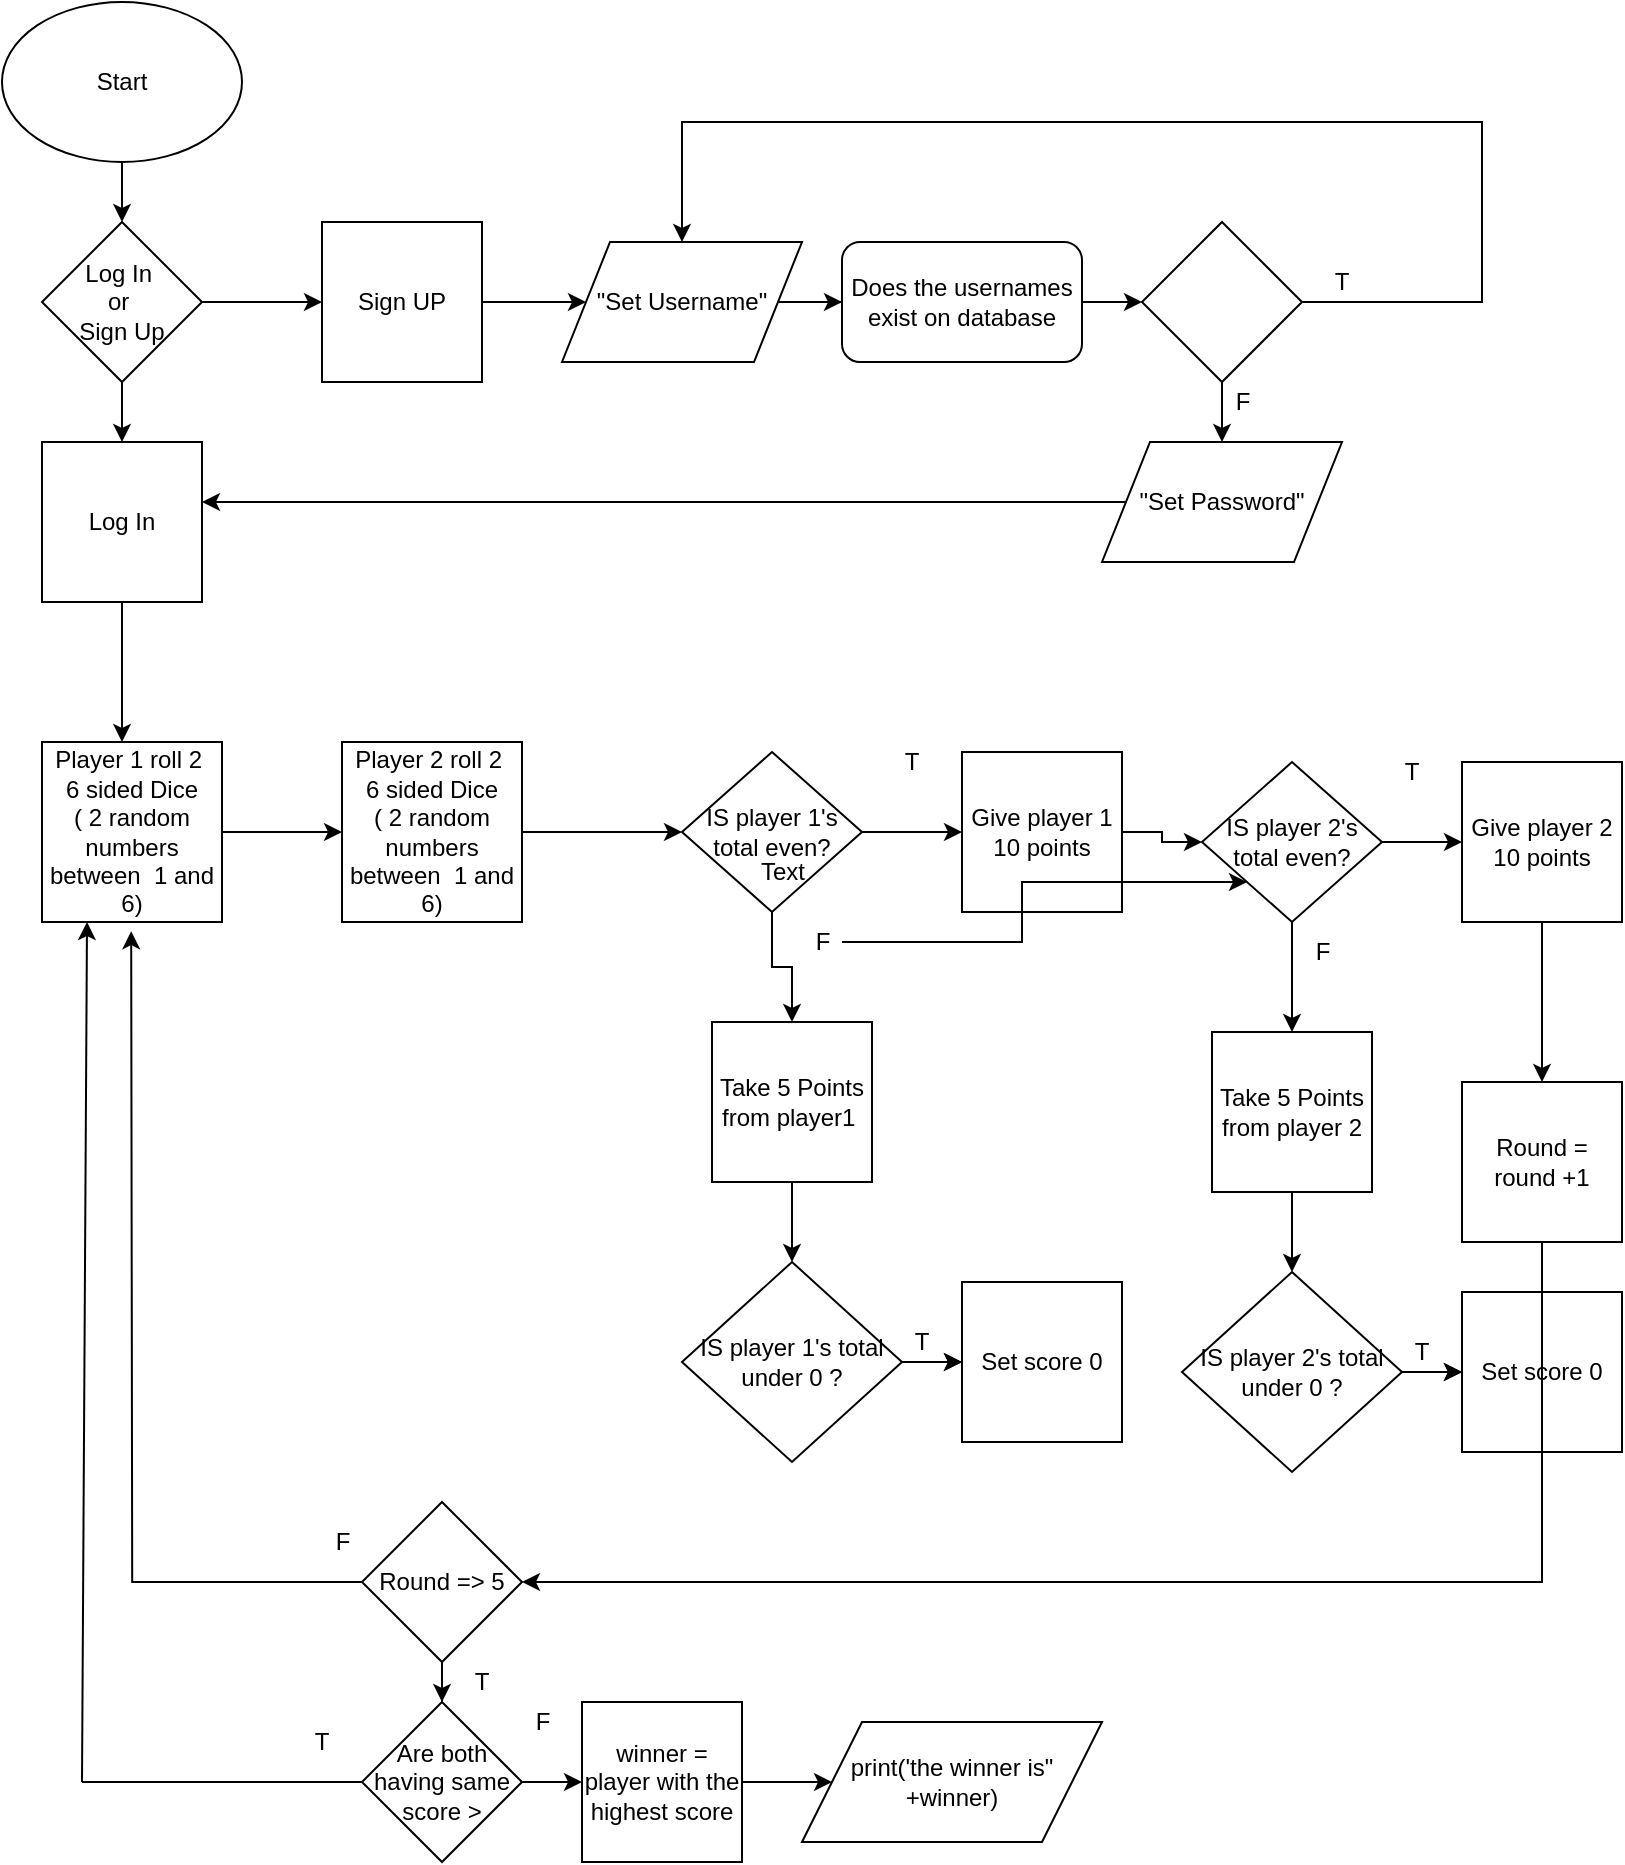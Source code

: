 <mxfile version="12.5.5" type="github">
  <diagram id="C5RBs43oDa-KdzZeNtuy" name="Page-1">
    <mxGraphModel dx="1102" dy="614" grid="1" gridSize="10" guides="1" tooltips="1" connect="1" arrows="1" fold="1" page="1" pageScale="1" pageWidth="827" pageHeight="1169" math="0" shadow="0">
      <root>
        <mxCell id="WIyWlLk6GJQsqaUBKTNV-0"/>
        <mxCell id="WIyWlLk6GJQsqaUBKTNV-1" parent="WIyWlLk6GJQsqaUBKTNV-0"/>
        <mxCell id="Qnue6MiDW5Upj04BYutE-4" value="" style="edgeStyle=orthogonalEdgeStyle;rounded=0;orthogonalLoop=1;jettySize=auto;html=1;" parent="WIyWlLk6GJQsqaUBKTNV-1" source="Qnue6MiDW5Upj04BYutE-1" target="Qnue6MiDW5Upj04BYutE-2" edge="1">
          <mxGeometry relative="1" as="geometry"/>
        </mxCell>
        <mxCell id="Qnue6MiDW5Upj04BYutE-1" value="Start" style="ellipse;whiteSpace=wrap;html=1;" parent="WIyWlLk6GJQsqaUBKTNV-1" vertex="1">
          <mxGeometry x="10" y="10" width="120" height="80" as="geometry"/>
        </mxCell>
        <mxCell id="Qnue6MiDW5Upj04BYutE-6" value="" style="edgeStyle=orthogonalEdgeStyle;rounded=0;orthogonalLoop=1;jettySize=auto;html=1;" parent="WIyWlLk6GJQsqaUBKTNV-1" source="Qnue6MiDW5Upj04BYutE-2" target="Qnue6MiDW5Upj04BYutE-5" edge="1">
          <mxGeometry relative="1" as="geometry"/>
        </mxCell>
        <mxCell id="Qnue6MiDW5Upj04BYutE-8" value="" style="edgeStyle=orthogonalEdgeStyle;rounded=0;orthogonalLoop=1;jettySize=auto;html=1;" parent="WIyWlLk6GJQsqaUBKTNV-1" source="Qnue6MiDW5Upj04BYutE-2" target="Qnue6MiDW5Upj04BYutE-7" edge="1">
          <mxGeometry relative="1" as="geometry"/>
        </mxCell>
        <mxCell id="Qnue6MiDW5Upj04BYutE-2" value="Log In&amp;nbsp;&lt;br&gt;or&amp;nbsp;&lt;br&gt;Sign Up" style="rhombus;whiteSpace=wrap;html=1;" parent="WIyWlLk6GJQsqaUBKTNV-1" vertex="1">
          <mxGeometry x="30" y="120" width="80" height="80" as="geometry"/>
        </mxCell>
        <mxCell id="EfqY29eq7TwNeIXBNxIb-1" value="" style="edgeStyle=orthogonalEdgeStyle;rounded=0;orthogonalLoop=1;jettySize=auto;html=1;" parent="WIyWlLk6GJQsqaUBKTNV-1" source="Qnue6MiDW5Upj04BYutE-5" target="EfqY29eq7TwNeIXBNxIb-0" edge="1">
          <mxGeometry relative="1" as="geometry"/>
        </mxCell>
        <mxCell id="Qnue6MiDW5Upj04BYutE-5" value="Sign UP" style="whiteSpace=wrap;html=1;aspect=fixed;" parent="WIyWlLk6GJQsqaUBKTNV-1" vertex="1">
          <mxGeometry x="170" y="120" width="80" height="80" as="geometry"/>
        </mxCell>
        <mxCell id="EfqY29eq7TwNeIXBNxIb-19" value="" style="edgeStyle=orthogonalEdgeStyle;rounded=0;orthogonalLoop=1;jettySize=auto;html=1;" parent="WIyWlLk6GJQsqaUBKTNV-1" source="Qnue6MiDW5Upj04BYutE-7" target="EfqY29eq7TwNeIXBNxIb-18" edge="1">
          <mxGeometry relative="1" as="geometry">
            <Array as="points">
              <mxPoint x="70" y="360"/>
              <mxPoint x="70" y="360"/>
            </Array>
          </mxGeometry>
        </mxCell>
        <mxCell id="Qnue6MiDW5Upj04BYutE-7" value="Log In" style="whiteSpace=wrap;html=1;aspect=fixed;" parent="WIyWlLk6GJQsqaUBKTNV-1" vertex="1">
          <mxGeometry x="30" y="230" width="80" height="80" as="geometry"/>
        </mxCell>
        <mxCell id="EfqY29eq7TwNeIXBNxIb-6" value="" style="edgeStyle=orthogonalEdgeStyle;rounded=0;orthogonalLoop=1;jettySize=auto;html=1;" parent="WIyWlLk6GJQsqaUBKTNV-1" source="EfqY29eq7TwNeIXBNxIb-0" target="EfqY29eq7TwNeIXBNxIb-5" edge="1">
          <mxGeometry relative="1" as="geometry"/>
        </mxCell>
        <mxCell id="EfqY29eq7TwNeIXBNxIb-0" value="&quot;Set Username&quot;" style="shape=parallelogram;perimeter=parallelogramPerimeter;whiteSpace=wrap;html=1;" parent="WIyWlLk6GJQsqaUBKTNV-1" vertex="1">
          <mxGeometry x="290" y="130" width="120" height="60" as="geometry"/>
        </mxCell>
        <mxCell id="EfqY29eq7TwNeIXBNxIb-9" value="" style="edgeStyle=orthogonalEdgeStyle;rounded=0;orthogonalLoop=1;jettySize=auto;html=1;" parent="WIyWlLk6GJQsqaUBKTNV-1" source="EfqY29eq7TwNeIXBNxIb-5" target="EfqY29eq7TwNeIXBNxIb-8" edge="1">
          <mxGeometry relative="1" as="geometry"/>
        </mxCell>
        <mxCell id="EfqY29eq7TwNeIXBNxIb-5" value="&lt;span style=&quot;white-space: normal&quot;&gt;Does the usernames&lt;/span&gt;&lt;br style=&quot;white-space: normal&quot;&gt;&lt;span style=&quot;white-space: normal&quot;&gt;exist on database&lt;/span&gt;" style="rounded=1;whiteSpace=wrap;html=1;" parent="WIyWlLk6GJQsqaUBKTNV-1" vertex="1">
          <mxGeometry x="430" y="130" width="120" height="60" as="geometry"/>
        </mxCell>
        <mxCell id="EfqY29eq7TwNeIXBNxIb-10" style="edgeStyle=orthogonalEdgeStyle;rounded=0;orthogonalLoop=1;jettySize=auto;html=1;entryX=0.5;entryY=0;entryDx=0;entryDy=0;" parent="WIyWlLk6GJQsqaUBKTNV-1" source="EfqY29eq7TwNeIXBNxIb-8" target="EfqY29eq7TwNeIXBNxIb-0" edge="1">
          <mxGeometry relative="1" as="geometry">
            <mxPoint x="710" y="70" as="targetPoint"/>
            <Array as="points">
              <mxPoint x="750" y="160"/>
              <mxPoint x="750" y="70"/>
              <mxPoint x="350" y="70"/>
            </Array>
          </mxGeometry>
        </mxCell>
        <mxCell id="EfqY29eq7TwNeIXBNxIb-16" value="" style="edgeStyle=orthogonalEdgeStyle;rounded=0;orthogonalLoop=1;jettySize=auto;html=1;" parent="WIyWlLk6GJQsqaUBKTNV-1" source="EfqY29eq7TwNeIXBNxIb-8" target="EfqY29eq7TwNeIXBNxIb-15" edge="1">
          <mxGeometry relative="1" as="geometry"/>
        </mxCell>
        <mxCell id="EfqY29eq7TwNeIXBNxIb-8" value="" style="rhombus;whiteSpace=wrap;html=1;" parent="WIyWlLk6GJQsqaUBKTNV-1" vertex="1">
          <mxGeometry x="580" y="120" width="80" height="80" as="geometry"/>
        </mxCell>
        <mxCell id="EfqY29eq7TwNeIXBNxIb-12" value="F" style="text;html=1;align=center;verticalAlign=middle;resizable=0;points=[];autosize=1;" parent="WIyWlLk6GJQsqaUBKTNV-1" vertex="1">
          <mxGeometry x="620" y="200" width="20" height="20" as="geometry"/>
        </mxCell>
        <mxCell id="EfqY29eq7TwNeIXBNxIb-13" value="T" style="text;html=1;strokeColor=none;fillColor=none;align=center;verticalAlign=middle;whiteSpace=wrap;rounded=0;" parent="WIyWlLk6GJQsqaUBKTNV-1" vertex="1">
          <mxGeometry x="660" y="140" width="40" height="20" as="geometry"/>
        </mxCell>
        <mxCell id="EfqY29eq7TwNeIXBNxIb-17" style="edgeStyle=orthogonalEdgeStyle;rounded=0;orthogonalLoop=1;jettySize=auto;html=1;entryX=1;entryY=0.375;entryDx=0;entryDy=0;entryPerimeter=0;" parent="WIyWlLk6GJQsqaUBKTNV-1" source="EfqY29eq7TwNeIXBNxIb-15" target="Qnue6MiDW5Upj04BYutE-7" edge="1">
          <mxGeometry relative="1" as="geometry"/>
        </mxCell>
        <mxCell id="EfqY29eq7TwNeIXBNxIb-15" value="&quot;Set Password&quot;" style="shape=parallelogram;perimeter=parallelogramPerimeter;whiteSpace=wrap;html=1;" parent="WIyWlLk6GJQsqaUBKTNV-1" vertex="1">
          <mxGeometry x="560" y="230" width="120" height="60" as="geometry"/>
        </mxCell>
        <mxCell id="EfqY29eq7TwNeIXBNxIb-25" value="" style="edgeStyle=orthogonalEdgeStyle;rounded=0;orthogonalLoop=1;jettySize=auto;html=1;" parent="WIyWlLk6GJQsqaUBKTNV-1" source="EfqY29eq7TwNeIXBNxIb-18" target="EfqY29eq7TwNeIXBNxIb-24" edge="1">
          <mxGeometry relative="1" as="geometry"/>
        </mxCell>
        <mxCell id="EfqY29eq7TwNeIXBNxIb-18" value="Player 1 roll 2&amp;nbsp;&lt;br&gt;6 sided Dice&lt;br&gt;( 2 random numbers between&amp;nbsp; 1 and 6)" style="whiteSpace=wrap;html=1;aspect=fixed;" parent="WIyWlLk6GJQsqaUBKTNV-1" vertex="1">
          <mxGeometry x="30" y="380" width="90" height="90" as="geometry"/>
        </mxCell>
        <mxCell id="cah8BzL9Fn36md8GXg67-19" value="" style="edgeStyle=orthogonalEdgeStyle;rounded=0;orthogonalLoop=1;jettySize=auto;html=1;" edge="1" parent="WIyWlLk6GJQsqaUBKTNV-1" source="EfqY29eq7TwNeIXBNxIb-24">
          <mxGeometry relative="1" as="geometry">
            <mxPoint x="350" y="425" as="targetPoint"/>
          </mxGeometry>
        </mxCell>
        <mxCell id="EfqY29eq7TwNeIXBNxIb-24" value="Player 2 roll 2&amp;nbsp;&lt;br&gt;6 sided Dice&lt;br&gt;( 2 random numbers between&amp;nbsp; 1 and 6)" style="whiteSpace=wrap;html=1;aspect=fixed;" parent="WIyWlLk6GJQsqaUBKTNV-1" vertex="1">
          <mxGeometry x="180" y="380" width="90" height="90" as="geometry"/>
        </mxCell>
        <mxCell id="EfqY29eq7TwNeIXBNxIb-40" value="" style="edgeStyle=orthogonalEdgeStyle;rounded=0;orthogonalLoop=1;jettySize=auto;html=1;" parent="WIyWlLk6GJQsqaUBKTNV-1" source="EfqY29eq7TwNeIXBNxIb-27" target="EfqY29eq7TwNeIXBNxIb-33" edge="1">
          <mxGeometry relative="1" as="geometry"/>
        </mxCell>
        <mxCell id="EfqY29eq7TwNeIXBNxIb-51" value="" style="edgeStyle=orthogonalEdgeStyle;rounded=0;orthogonalLoop=1;jettySize=auto;html=1;" parent="WIyWlLk6GJQsqaUBKTNV-1" source="EfqY29eq7TwNeIXBNxIb-27" target="EfqY29eq7TwNeIXBNxIb-49" edge="1">
          <mxGeometry relative="1" as="geometry"/>
        </mxCell>
        <mxCell id="EfqY29eq7TwNeIXBNxIb-27" value="IS player 1&#39;s total even?" style="rhombus;whiteSpace=wrap;html=1;" parent="WIyWlLk6GJQsqaUBKTNV-1" vertex="1">
          <mxGeometry x="350" y="385" width="90" height="80" as="geometry"/>
        </mxCell>
        <mxCell id="EfqY29eq7TwNeIXBNxIb-28" value="F" style="text;html=1;align=center;verticalAlign=middle;resizable=0;points=[];autosize=1;" parent="WIyWlLk6GJQsqaUBKTNV-1" vertex="1">
          <mxGeometry x="410" y="470" width="20" height="20" as="geometry"/>
        </mxCell>
        <mxCell id="EfqY29eq7TwNeIXBNxIb-29" value="T" style="text;html=1;strokeColor=none;fillColor=none;align=center;verticalAlign=middle;whiteSpace=wrap;rounded=0;" parent="WIyWlLk6GJQsqaUBKTNV-1" vertex="1">
          <mxGeometry x="445" y="380" width="40" height="20" as="geometry"/>
        </mxCell>
        <mxCell id="EfqY29eq7TwNeIXBNxIb-42" value="" style="edgeStyle=orthogonalEdgeStyle;rounded=0;orthogonalLoop=1;jettySize=auto;html=1;" parent="WIyWlLk6GJQsqaUBKTNV-1" source="EfqY29eq7TwNeIXBNxIb-33" target="EfqY29eq7TwNeIXBNxIb-41" edge="1">
          <mxGeometry relative="1" as="geometry"/>
        </mxCell>
        <mxCell id="EfqY29eq7TwNeIXBNxIb-33" value="Take 5 Points from player1&amp;nbsp;" style="whiteSpace=wrap;html=1;aspect=fixed;" parent="WIyWlLk6GJQsqaUBKTNV-1" vertex="1">
          <mxGeometry x="365" y="520" width="80" height="80" as="geometry"/>
        </mxCell>
        <mxCell id="EfqY29eq7TwNeIXBNxIb-44" value="" style="edgeStyle=orthogonalEdgeStyle;rounded=0;orthogonalLoop=1;jettySize=auto;html=1;" parent="WIyWlLk6GJQsqaUBKTNV-1" source="EfqY29eq7TwNeIXBNxIb-41" edge="1">
          <mxGeometry relative="1" as="geometry">
            <mxPoint x="490" y="690" as="targetPoint"/>
          </mxGeometry>
        </mxCell>
        <mxCell id="EfqY29eq7TwNeIXBNxIb-48" value="" style="edgeStyle=orthogonalEdgeStyle;rounded=0;orthogonalLoop=1;jettySize=auto;html=1;" parent="WIyWlLk6GJQsqaUBKTNV-1" source="EfqY29eq7TwNeIXBNxIb-41" target="EfqY29eq7TwNeIXBNxIb-47" edge="1">
          <mxGeometry relative="1" as="geometry"/>
        </mxCell>
        <mxCell id="EfqY29eq7TwNeIXBNxIb-41" value="IS player 1&#39;s total under 0 ?" style="rhombus;whiteSpace=wrap;html=1;" parent="WIyWlLk6GJQsqaUBKTNV-1" vertex="1">
          <mxGeometry x="350" y="640" width="110" height="100" as="geometry"/>
        </mxCell>
        <mxCell id="EfqY29eq7TwNeIXBNxIb-46" value="T" style="text;html=1;strokeColor=none;fillColor=none;align=center;verticalAlign=middle;whiteSpace=wrap;rounded=0;" parent="WIyWlLk6GJQsqaUBKTNV-1" vertex="1">
          <mxGeometry x="450" y="670" width="40" height="20" as="geometry"/>
        </mxCell>
        <mxCell id="EfqY29eq7TwNeIXBNxIb-47" value="Set score 0" style="whiteSpace=wrap;html=1;aspect=fixed;" parent="WIyWlLk6GJQsqaUBKTNV-1" vertex="1">
          <mxGeometry x="490" y="650" width="80" height="80" as="geometry"/>
        </mxCell>
        <mxCell id="EfqY29eq7TwNeIXBNxIb-66" value="" style="edgeStyle=orthogonalEdgeStyle;rounded=0;orthogonalLoop=1;jettySize=auto;html=1;" parent="WIyWlLk6GJQsqaUBKTNV-1" source="EfqY29eq7TwNeIXBNxIb-49" target="EfqY29eq7TwNeIXBNxIb-54" edge="1">
          <mxGeometry relative="1" as="geometry"/>
        </mxCell>
        <mxCell id="EfqY29eq7TwNeIXBNxIb-49" value="Give player 1 10 points" style="whiteSpace=wrap;html=1;aspect=fixed;" parent="WIyWlLk6GJQsqaUBKTNV-1" vertex="1">
          <mxGeometry x="490" y="385" width="80" height="80" as="geometry"/>
        </mxCell>
        <mxCell id="EfqY29eq7TwNeIXBNxIb-52" value="" style="edgeStyle=orthogonalEdgeStyle;rounded=0;orthogonalLoop=1;jettySize=auto;html=1;" parent="WIyWlLk6GJQsqaUBKTNV-1" source="EfqY29eq7TwNeIXBNxIb-54" target="EfqY29eq7TwNeIXBNxIb-58" edge="1">
          <mxGeometry relative="1" as="geometry"/>
        </mxCell>
        <mxCell id="EfqY29eq7TwNeIXBNxIb-53" value="" style="edgeStyle=orthogonalEdgeStyle;rounded=0;orthogonalLoop=1;jettySize=auto;html=1;" parent="WIyWlLk6GJQsqaUBKTNV-1" source="EfqY29eq7TwNeIXBNxIb-54" target="EfqY29eq7TwNeIXBNxIb-65" edge="1">
          <mxGeometry relative="1" as="geometry"/>
        </mxCell>
        <mxCell id="EfqY29eq7TwNeIXBNxIb-54" value="IS player 2&#39;s total even?" style="rhombus;whiteSpace=wrap;html=1;" parent="WIyWlLk6GJQsqaUBKTNV-1" vertex="1">
          <mxGeometry x="610" y="390" width="90" height="80" as="geometry"/>
        </mxCell>
        <mxCell id="EfqY29eq7TwNeIXBNxIb-55" value="F" style="text;html=1;align=center;verticalAlign=middle;resizable=0;points=[];autosize=1;" parent="WIyWlLk6GJQsqaUBKTNV-1" vertex="1">
          <mxGeometry x="660" y="475" width="20" height="20" as="geometry"/>
        </mxCell>
        <mxCell id="EfqY29eq7TwNeIXBNxIb-56" value="T" style="text;html=1;strokeColor=none;fillColor=none;align=center;verticalAlign=middle;whiteSpace=wrap;rounded=0;" parent="WIyWlLk6GJQsqaUBKTNV-1" vertex="1">
          <mxGeometry x="695" y="385" width="40" height="20" as="geometry"/>
        </mxCell>
        <mxCell id="EfqY29eq7TwNeIXBNxIb-57" value="" style="edgeStyle=orthogonalEdgeStyle;rounded=0;orthogonalLoop=1;jettySize=auto;html=1;" parent="WIyWlLk6GJQsqaUBKTNV-1" source="EfqY29eq7TwNeIXBNxIb-58" target="EfqY29eq7TwNeIXBNxIb-61" edge="1">
          <mxGeometry relative="1" as="geometry"/>
        </mxCell>
        <mxCell id="EfqY29eq7TwNeIXBNxIb-58" value="Take 5 Points from player 2" style="whiteSpace=wrap;html=1;aspect=fixed;" parent="WIyWlLk6GJQsqaUBKTNV-1" vertex="1">
          <mxGeometry x="615" y="525" width="80" height="80" as="geometry"/>
        </mxCell>
        <mxCell id="EfqY29eq7TwNeIXBNxIb-59" value="" style="edgeStyle=orthogonalEdgeStyle;rounded=0;orthogonalLoop=1;jettySize=auto;html=1;" parent="WIyWlLk6GJQsqaUBKTNV-1" source="EfqY29eq7TwNeIXBNxIb-61" edge="1">
          <mxGeometry relative="1" as="geometry">
            <mxPoint x="740" y="695" as="targetPoint"/>
          </mxGeometry>
        </mxCell>
        <mxCell id="EfqY29eq7TwNeIXBNxIb-60" value="" style="edgeStyle=orthogonalEdgeStyle;rounded=0;orthogonalLoop=1;jettySize=auto;html=1;" parent="WIyWlLk6GJQsqaUBKTNV-1" source="EfqY29eq7TwNeIXBNxIb-61" target="EfqY29eq7TwNeIXBNxIb-64" edge="1">
          <mxGeometry relative="1" as="geometry"/>
        </mxCell>
        <mxCell id="EfqY29eq7TwNeIXBNxIb-61" value="IS player 2&#39;s total under 0 ?" style="rhombus;whiteSpace=wrap;html=1;" parent="WIyWlLk6GJQsqaUBKTNV-1" vertex="1">
          <mxGeometry x="600" y="645" width="110" height="100" as="geometry"/>
        </mxCell>
        <mxCell id="EfqY29eq7TwNeIXBNxIb-63" value="T" style="text;html=1;strokeColor=none;fillColor=none;align=center;verticalAlign=middle;whiteSpace=wrap;rounded=0;" parent="WIyWlLk6GJQsqaUBKTNV-1" vertex="1">
          <mxGeometry x="700" y="675" width="40" height="20" as="geometry"/>
        </mxCell>
        <mxCell id="EfqY29eq7TwNeIXBNxIb-64" value="Set score 0" style="whiteSpace=wrap;html=1;aspect=fixed;" parent="WIyWlLk6GJQsqaUBKTNV-1" vertex="1">
          <mxGeometry x="740" y="655" width="80" height="80" as="geometry"/>
        </mxCell>
        <mxCell id="EfqY29eq7TwNeIXBNxIb-71" value="" style="edgeStyle=orthogonalEdgeStyle;rounded=0;orthogonalLoop=1;jettySize=auto;html=1;" parent="WIyWlLk6GJQsqaUBKTNV-1" source="EfqY29eq7TwNeIXBNxIb-65" target="EfqY29eq7TwNeIXBNxIb-70" edge="1">
          <mxGeometry relative="1" as="geometry"/>
        </mxCell>
        <mxCell id="EfqY29eq7TwNeIXBNxIb-65" value="Give player 2 10 points" style="whiteSpace=wrap;html=1;aspect=fixed;" parent="WIyWlLk6GJQsqaUBKTNV-1" vertex="1">
          <mxGeometry x="740" y="390" width="80" height="80" as="geometry"/>
        </mxCell>
        <mxCell id="EfqY29eq7TwNeIXBNxIb-74" style="edgeStyle=orthogonalEdgeStyle;rounded=0;orthogonalLoop=1;jettySize=auto;html=1;entryX=1;entryY=0.5;entryDx=0;entryDy=0;" parent="WIyWlLk6GJQsqaUBKTNV-1" source="EfqY29eq7TwNeIXBNxIb-70" target="EfqY29eq7TwNeIXBNxIb-73" edge="1">
          <mxGeometry relative="1" as="geometry">
            <Array as="points">
              <mxPoint x="780" y="800"/>
            </Array>
          </mxGeometry>
        </mxCell>
        <mxCell id="EfqY29eq7TwNeIXBNxIb-70" value="Round = round +1" style="whiteSpace=wrap;html=1;aspect=fixed;" parent="WIyWlLk6GJQsqaUBKTNV-1" vertex="1">
          <mxGeometry x="740" y="550" width="80" height="80" as="geometry"/>
        </mxCell>
        <mxCell id="EfqY29eq7TwNeIXBNxIb-69" value="" style="edgeStyle=orthogonalEdgeStyle;rounded=0;orthogonalLoop=1;jettySize=auto;html=1;entryX=0;entryY=1;entryDx=0;entryDy=0;" parent="WIyWlLk6GJQsqaUBKTNV-1" source="EfqY29eq7TwNeIXBNxIb-28" target="EfqY29eq7TwNeIXBNxIb-54" edge="1">
          <mxGeometry relative="1" as="geometry"/>
        </mxCell>
        <mxCell id="EfqY29eq7TwNeIXBNxIb-85" value="" style="edgeStyle=orthogonalEdgeStyle;rounded=0;orthogonalLoop=1;jettySize=auto;html=1;" parent="WIyWlLk6GJQsqaUBKTNV-1" source="EfqY29eq7TwNeIXBNxIb-73" edge="1">
          <mxGeometry relative="1" as="geometry">
            <mxPoint x="74.588" y="474.588" as="targetPoint"/>
          </mxGeometry>
        </mxCell>
        <mxCell id="cah8BzL9Fn36md8GXg67-5" value="" style="edgeStyle=orthogonalEdgeStyle;rounded=0;orthogonalLoop=1;jettySize=auto;html=1;" edge="1" parent="WIyWlLk6GJQsqaUBKTNV-1" source="EfqY29eq7TwNeIXBNxIb-73" target="cah8BzL9Fn36md8GXg67-1">
          <mxGeometry relative="1" as="geometry"/>
        </mxCell>
        <mxCell id="EfqY29eq7TwNeIXBNxIb-73" value="Round =&amp;gt; 5" style="rhombus;whiteSpace=wrap;html=1;" parent="WIyWlLk6GJQsqaUBKTNV-1" vertex="1">
          <mxGeometry x="190" y="760" width="80" height="80" as="geometry"/>
        </mxCell>
        <mxCell id="EfqY29eq7TwNeIXBNxIb-79" value="F" style="text;html=1;align=center;verticalAlign=middle;resizable=0;points=[];autosize=1;" parent="WIyWlLk6GJQsqaUBKTNV-1" vertex="1">
          <mxGeometry x="170" y="770" width="20" height="20" as="geometry"/>
        </mxCell>
        <mxCell id="EfqY29eq7TwNeIXBNxIb-80" value="T" style="text;html=1;strokeColor=none;fillColor=none;align=center;verticalAlign=middle;whiteSpace=wrap;rounded=0;" parent="WIyWlLk6GJQsqaUBKTNV-1" vertex="1">
          <mxGeometry x="230" y="840" width="40" height="20" as="geometry"/>
        </mxCell>
        <mxCell id="cah8BzL9Fn36md8GXg67-11" value="" style="edgeStyle=orthogonalEdgeStyle;rounded=0;orthogonalLoop=1;jettySize=auto;html=1;" edge="1" parent="WIyWlLk6GJQsqaUBKTNV-1" source="cah8BzL9Fn36md8GXg67-1" target="cah8BzL9Fn36md8GXg67-10">
          <mxGeometry relative="1" as="geometry"/>
        </mxCell>
        <mxCell id="cah8BzL9Fn36md8GXg67-1" value="Are both having same score &amp;gt;" style="rhombus;whiteSpace=wrap;html=1;" vertex="1" parent="WIyWlLk6GJQsqaUBKTNV-1">
          <mxGeometry x="190" y="860" width="80" height="80" as="geometry"/>
        </mxCell>
        <mxCell id="cah8BzL9Fn36md8GXg67-2" value="T" style="text;html=1;strokeColor=none;fillColor=none;align=center;verticalAlign=middle;whiteSpace=wrap;rounded=0;" vertex="1" parent="WIyWlLk6GJQsqaUBKTNV-1">
          <mxGeometry x="150" y="870" width="40" height="20" as="geometry"/>
        </mxCell>
        <mxCell id="cah8BzL9Fn36md8GXg67-3" value="F" style="text;html=1;align=center;verticalAlign=middle;resizable=0;points=[];autosize=1;" vertex="1" parent="WIyWlLk6GJQsqaUBKTNV-1">
          <mxGeometry x="270" y="860" width="20" height="20" as="geometry"/>
        </mxCell>
        <mxCell id="cah8BzL9Fn36md8GXg67-8" value="" style="endArrow=none;html=1;entryX=0;entryY=0.5;entryDx=0;entryDy=0;" edge="1" parent="WIyWlLk6GJQsqaUBKTNV-1" target="cah8BzL9Fn36md8GXg67-1">
          <mxGeometry width="50" height="50" relative="1" as="geometry">
            <mxPoint x="50" y="900" as="sourcePoint"/>
            <mxPoint x="60" y="960" as="targetPoint"/>
          </mxGeometry>
        </mxCell>
        <mxCell id="cah8BzL9Fn36md8GXg67-9" value="" style="endArrow=classic;html=1;entryX=0.25;entryY=1;entryDx=0;entryDy=0;" edge="1" parent="WIyWlLk6GJQsqaUBKTNV-1" target="EfqY29eq7TwNeIXBNxIb-18">
          <mxGeometry width="50" height="50" relative="1" as="geometry">
            <mxPoint x="50" y="900" as="sourcePoint"/>
            <mxPoint x="50" y="560" as="targetPoint"/>
          </mxGeometry>
        </mxCell>
        <mxCell id="cah8BzL9Fn36md8GXg67-14" value="" style="edgeStyle=orthogonalEdgeStyle;rounded=0;orthogonalLoop=1;jettySize=auto;html=1;" edge="1" parent="WIyWlLk6GJQsqaUBKTNV-1" source="cah8BzL9Fn36md8GXg67-10" target="cah8BzL9Fn36md8GXg67-12">
          <mxGeometry relative="1" as="geometry"/>
        </mxCell>
        <mxCell id="cah8BzL9Fn36md8GXg67-10" value="winner = player with the highest score" style="whiteSpace=wrap;html=1;aspect=fixed;" vertex="1" parent="WIyWlLk6GJQsqaUBKTNV-1">
          <mxGeometry x="300" y="860" width="80" height="80" as="geometry"/>
        </mxCell>
        <mxCell id="cah8BzL9Fn36md8GXg67-12" value="print(&#39;the winner is&quot; +winner)" style="shape=parallelogram;perimeter=parallelogramPerimeter;whiteSpace=wrap;html=1;" vertex="1" parent="WIyWlLk6GJQsqaUBKTNV-1">
          <mxGeometry x="410" y="870" width="150" height="60" as="geometry"/>
        </mxCell>
        <mxCell id="cah8BzL9Fn36md8GXg67-22" value="Text" style="text;html=1;align=center;verticalAlign=middle;resizable=0;points=[];autosize=1;" vertex="1" parent="WIyWlLk6GJQsqaUBKTNV-1">
          <mxGeometry x="380" y="435" width="40" height="20" as="geometry"/>
        </mxCell>
      </root>
    </mxGraphModel>
  </diagram>
</mxfile>
